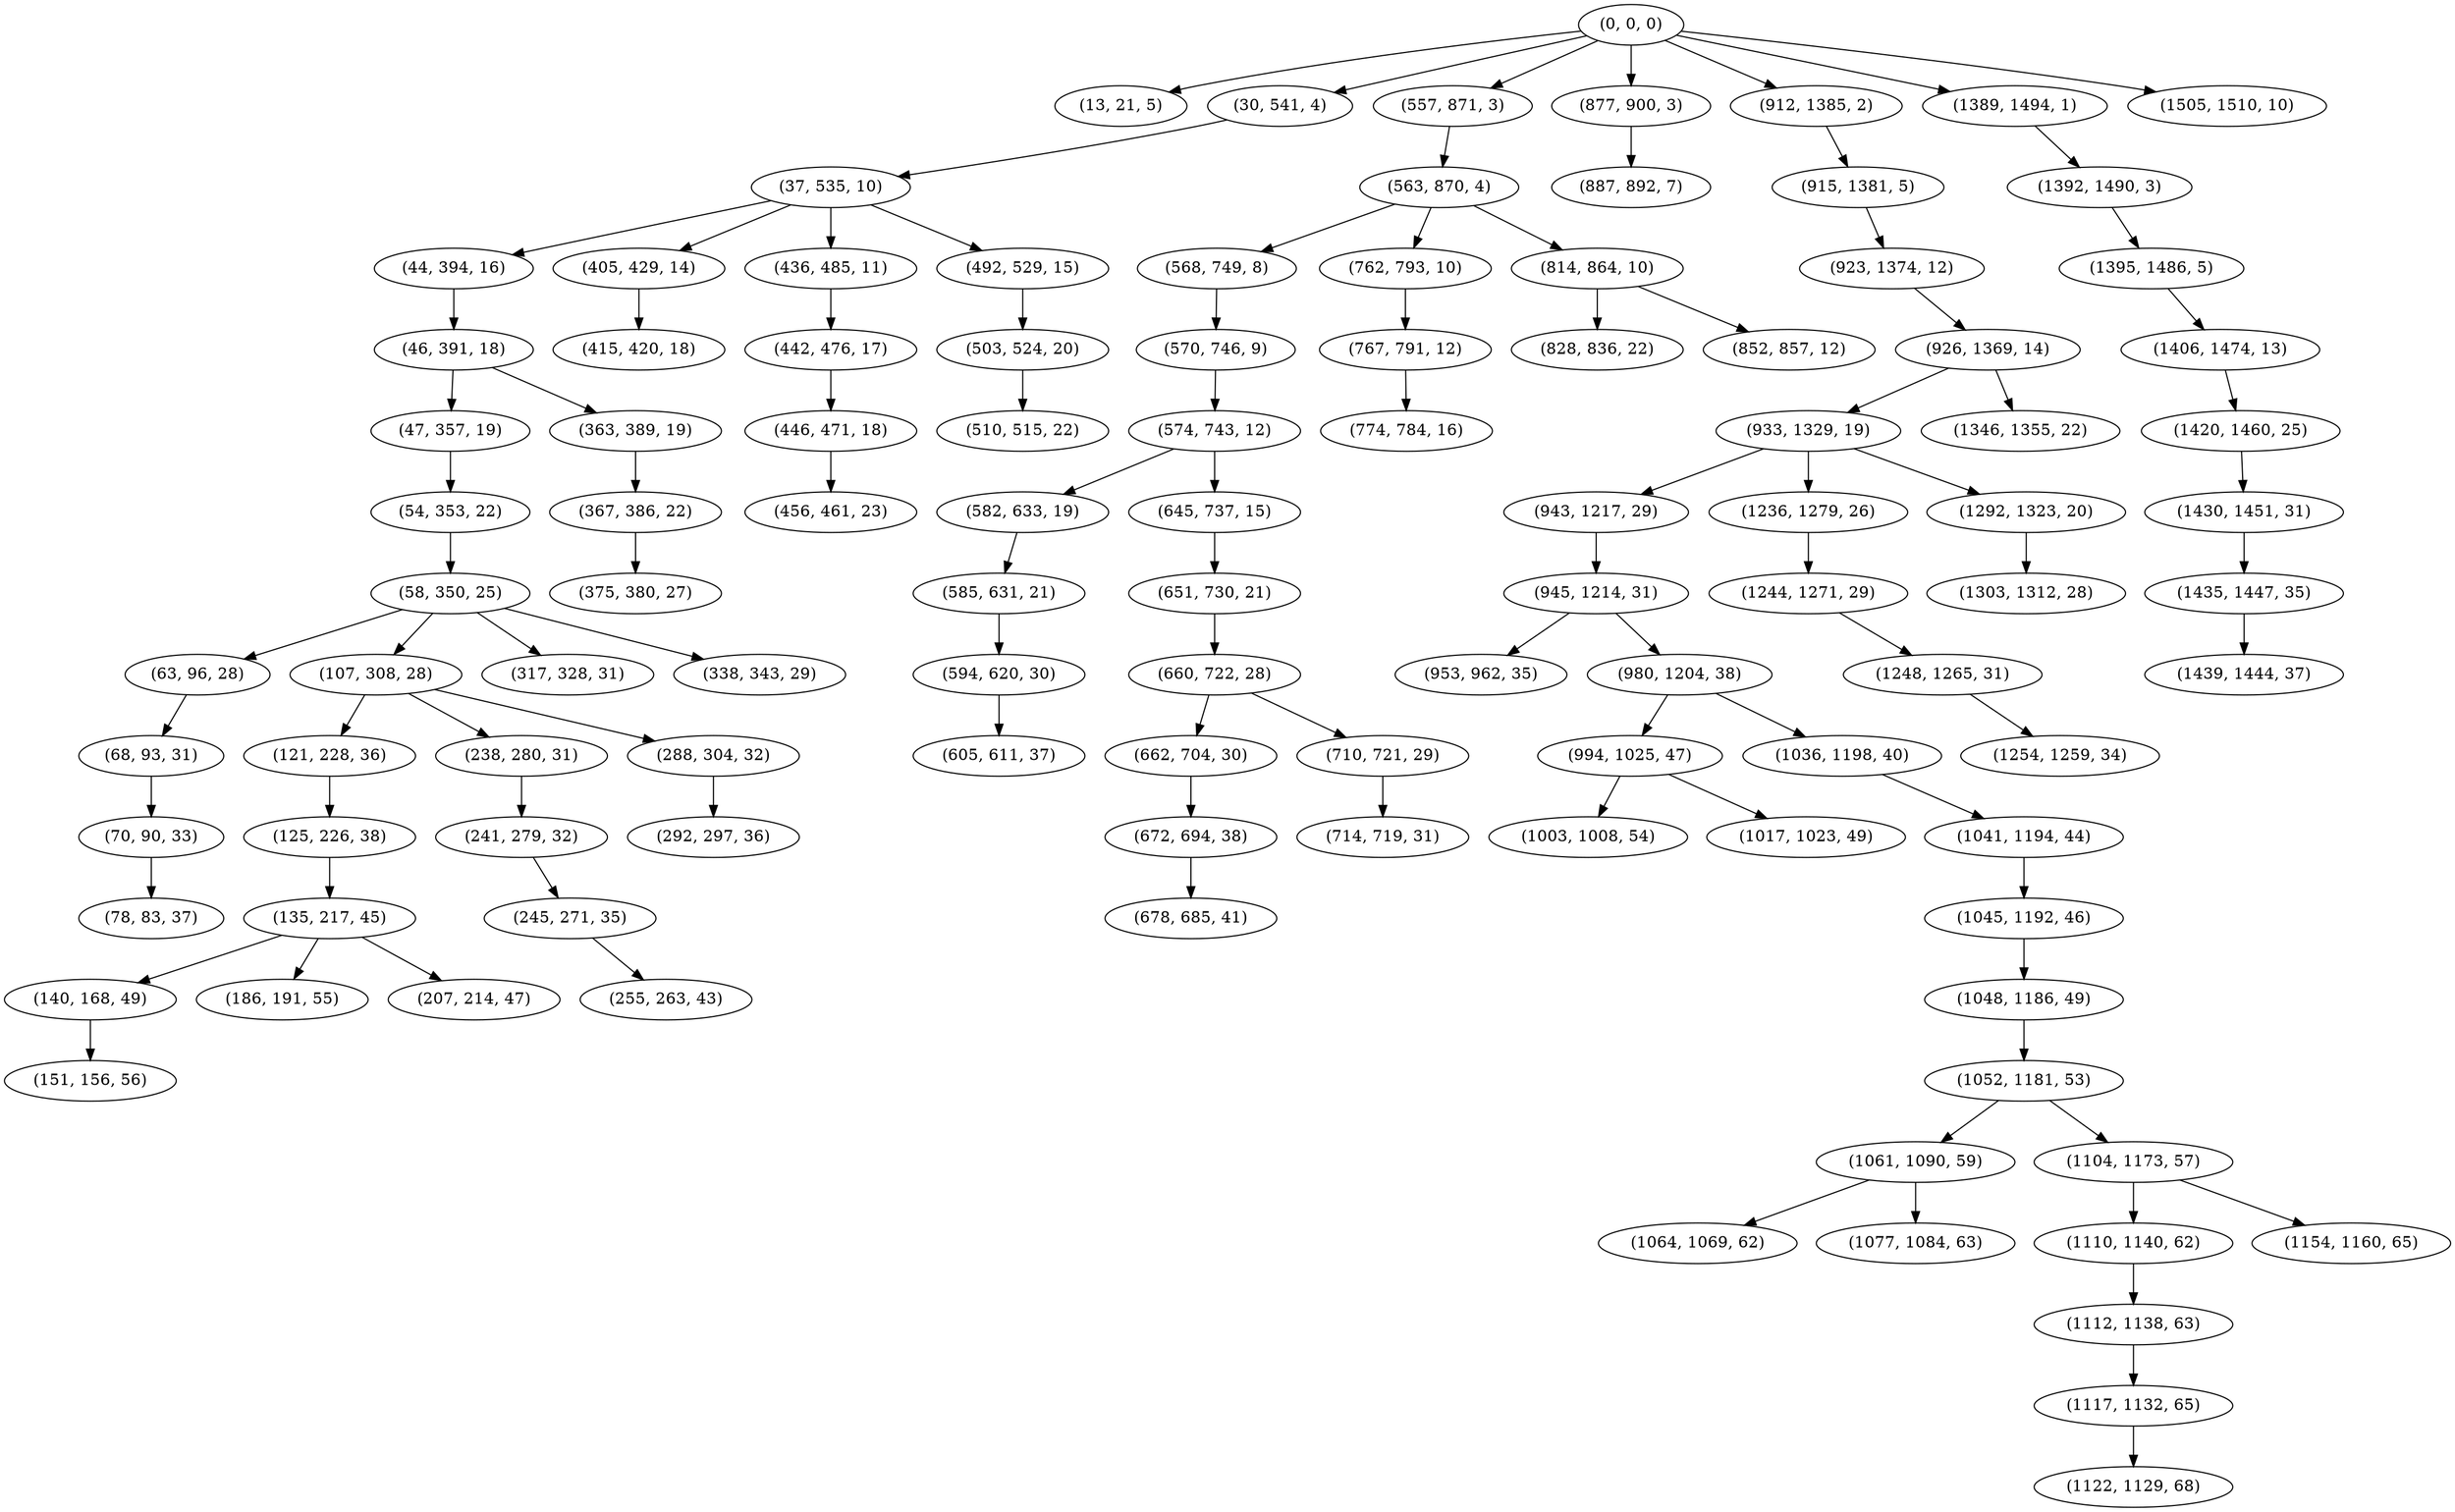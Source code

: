 digraph tree {
    "(0, 0, 0)";
    "(13, 21, 5)";
    "(30, 541, 4)";
    "(37, 535, 10)";
    "(44, 394, 16)";
    "(46, 391, 18)";
    "(47, 357, 19)";
    "(54, 353, 22)";
    "(58, 350, 25)";
    "(63, 96, 28)";
    "(68, 93, 31)";
    "(70, 90, 33)";
    "(78, 83, 37)";
    "(107, 308, 28)";
    "(121, 228, 36)";
    "(125, 226, 38)";
    "(135, 217, 45)";
    "(140, 168, 49)";
    "(151, 156, 56)";
    "(186, 191, 55)";
    "(207, 214, 47)";
    "(238, 280, 31)";
    "(241, 279, 32)";
    "(245, 271, 35)";
    "(255, 263, 43)";
    "(288, 304, 32)";
    "(292, 297, 36)";
    "(317, 328, 31)";
    "(338, 343, 29)";
    "(363, 389, 19)";
    "(367, 386, 22)";
    "(375, 380, 27)";
    "(405, 429, 14)";
    "(415, 420, 18)";
    "(436, 485, 11)";
    "(442, 476, 17)";
    "(446, 471, 18)";
    "(456, 461, 23)";
    "(492, 529, 15)";
    "(503, 524, 20)";
    "(510, 515, 22)";
    "(557, 871, 3)";
    "(563, 870, 4)";
    "(568, 749, 8)";
    "(570, 746, 9)";
    "(574, 743, 12)";
    "(582, 633, 19)";
    "(585, 631, 21)";
    "(594, 620, 30)";
    "(605, 611, 37)";
    "(645, 737, 15)";
    "(651, 730, 21)";
    "(660, 722, 28)";
    "(662, 704, 30)";
    "(672, 694, 38)";
    "(678, 685, 41)";
    "(710, 721, 29)";
    "(714, 719, 31)";
    "(762, 793, 10)";
    "(767, 791, 12)";
    "(774, 784, 16)";
    "(814, 864, 10)";
    "(828, 836, 22)";
    "(852, 857, 12)";
    "(877, 900, 3)";
    "(887, 892, 7)";
    "(912, 1385, 2)";
    "(915, 1381, 5)";
    "(923, 1374, 12)";
    "(926, 1369, 14)";
    "(933, 1329, 19)";
    "(943, 1217, 29)";
    "(945, 1214, 31)";
    "(953, 962, 35)";
    "(980, 1204, 38)";
    "(994, 1025, 47)";
    "(1003, 1008, 54)";
    "(1017, 1023, 49)";
    "(1036, 1198, 40)";
    "(1041, 1194, 44)";
    "(1045, 1192, 46)";
    "(1048, 1186, 49)";
    "(1052, 1181, 53)";
    "(1061, 1090, 59)";
    "(1064, 1069, 62)";
    "(1077, 1084, 63)";
    "(1104, 1173, 57)";
    "(1110, 1140, 62)";
    "(1112, 1138, 63)";
    "(1117, 1132, 65)";
    "(1122, 1129, 68)";
    "(1154, 1160, 65)";
    "(1236, 1279, 26)";
    "(1244, 1271, 29)";
    "(1248, 1265, 31)";
    "(1254, 1259, 34)";
    "(1292, 1323, 20)";
    "(1303, 1312, 28)";
    "(1346, 1355, 22)";
    "(1389, 1494, 1)";
    "(1392, 1490, 3)";
    "(1395, 1486, 5)";
    "(1406, 1474, 13)";
    "(1420, 1460, 25)";
    "(1430, 1451, 31)";
    "(1435, 1447, 35)";
    "(1439, 1444, 37)";
    "(1505, 1510, 10)";
    "(0, 0, 0)" -> "(13, 21, 5)";
    "(0, 0, 0)" -> "(30, 541, 4)";
    "(0, 0, 0)" -> "(557, 871, 3)";
    "(0, 0, 0)" -> "(877, 900, 3)";
    "(0, 0, 0)" -> "(912, 1385, 2)";
    "(0, 0, 0)" -> "(1389, 1494, 1)";
    "(0, 0, 0)" -> "(1505, 1510, 10)";
    "(30, 541, 4)" -> "(37, 535, 10)";
    "(37, 535, 10)" -> "(44, 394, 16)";
    "(37, 535, 10)" -> "(405, 429, 14)";
    "(37, 535, 10)" -> "(436, 485, 11)";
    "(37, 535, 10)" -> "(492, 529, 15)";
    "(44, 394, 16)" -> "(46, 391, 18)";
    "(46, 391, 18)" -> "(47, 357, 19)";
    "(46, 391, 18)" -> "(363, 389, 19)";
    "(47, 357, 19)" -> "(54, 353, 22)";
    "(54, 353, 22)" -> "(58, 350, 25)";
    "(58, 350, 25)" -> "(63, 96, 28)";
    "(58, 350, 25)" -> "(107, 308, 28)";
    "(58, 350, 25)" -> "(317, 328, 31)";
    "(58, 350, 25)" -> "(338, 343, 29)";
    "(63, 96, 28)" -> "(68, 93, 31)";
    "(68, 93, 31)" -> "(70, 90, 33)";
    "(70, 90, 33)" -> "(78, 83, 37)";
    "(107, 308, 28)" -> "(121, 228, 36)";
    "(107, 308, 28)" -> "(238, 280, 31)";
    "(107, 308, 28)" -> "(288, 304, 32)";
    "(121, 228, 36)" -> "(125, 226, 38)";
    "(125, 226, 38)" -> "(135, 217, 45)";
    "(135, 217, 45)" -> "(140, 168, 49)";
    "(135, 217, 45)" -> "(186, 191, 55)";
    "(135, 217, 45)" -> "(207, 214, 47)";
    "(140, 168, 49)" -> "(151, 156, 56)";
    "(238, 280, 31)" -> "(241, 279, 32)";
    "(241, 279, 32)" -> "(245, 271, 35)";
    "(245, 271, 35)" -> "(255, 263, 43)";
    "(288, 304, 32)" -> "(292, 297, 36)";
    "(363, 389, 19)" -> "(367, 386, 22)";
    "(367, 386, 22)" -> "(375, 380, 27)";
    "(405, 429, 14)" -> "(415, 420, 18)";
    "(436, 485, 11)" -> "(442, 476, 17)";
    "(442, 476, 17)" -> "(446, 471, 18)";
    "(446, 471, 18)" -> "(456, 461, 23)";
    "(492, 529, 15)" -> "(503, 524, 20)";
    "(503, 524, 20)" -> "(510, 515, 22)";
    "(557, 871, 3)" -> "(563, 870, 4)";
    "(563, 870, 4)" -> "(568, 749, 8)";
    "(563, 870, 4)" -> "(762, 793, 10)";
    "(563, 870, 4)" -> "(814, 864, 10)";
    "(568, 749, 8)" -> "(570, 746, 9)";
    "(570, 746, 9)" -> "(574, 743, 12)";
    "(574, 743, 12)" -> "(582, 633, 19)";
    "(574, 743, 12)" -> "(645, 737, 15)";
    "(582, 633, 19)" -> "(585, 631, 21)";
    "(585, 631, 21)" -> "(594, 620, 30)";
    "(594, 620, 30)" -> "(605, 611, 37)";
    "(645, 737, 15)" -> "(651, 730, 21)";
    "(651, 730, 21)" -> "(660, 722, 28)";
    "(660, 722, 28)" -> "(662, 704, 30)";
    "(660, 722, 28)" -> "(710, 721, 29)";
    "(662, 704, 30)" -> "(672, 694, 38)";
    "(672, 694, 38)" -> "(678, 685, 41)";
    "(710, 721, 29)" -> "(714, 719, 31)";
    "(762, 793, 10)" -> "(767, 791, 12)";
    "(767, 791, 12)" -> "(774, 784, 16)";
    "(814, 864, 10)" -> "(828, 836, 22)";
    "(814, 864, 10)" -> "(852, 857, 12)";
    "(877, 900, 3)" -> "(887, 892, 7)";
    "(912, 1385, 2)" -> "(915, 1381, 5)";
    "(915, 1381, 5)" -> "(923, 1374, 12)";
    "(923, 1374, 12)" -> "(926, 1369, 14)";
    "(926, 1369, 14)" -> "(933, 1329, 19)";
    "(926, 1369, 14)" -> "(1346, 1355, 22)";
    "(933, 1329, 19)" -> "(943, 1217, 29)";
    "(933, 1329, 19)" -> "(1236, 1279, 26)";
    "(933, 1329, 19)" -> "(1292, 1323, 20)";
    "(943, 1217, 29)" -> "(945, 1214, 31)";
    "(945, 1214, 31)" -> "(953, 962, 35)";
    "(945, 1214, 31)" -> "(980, 1204, 38)";
    "(980, 1204, 38)" -> "(994, 1025, 47)";
    "(980, 1204, 38)" -> "(1036, 1198, 40)";
    "(994, 1025, 47)" -> "(1003, 1008, 54)";
    "(994, 1025, 47)" -> "(1017, 1023, 49)";
    "(1036, 1198, 40)" -> "(1041, 1194, 44)";
    "(1041, 1194, 44)" -> "(1045, 1192, 46)";
    "(1045, 1192, 46)" -> "(1048, 1186, 49)";
    "(1048, 1186, 49)" -> "(1052, 1181, 53)";
    "(1052, 1181, 53)" -> "(1061, 1090, 59)";
    "(1052, 1181, 53)" -> "(1104, 1173, 57)";
    "(1061, 1090, 59)" -> "(1064, 1069, 62)";
    "(1061, 1090, 59)" -> "(1077, 1084, 63)";
    "(1104, 1173, 57)" -> "(1110, 1140, 62)";
    "(1104, 1173, 57)" -> "(1154, 1160, 65)";
    "(1110, 1140, 62)" -> "(1112, 1138, 63)";
    "(1112, 1138, 63)" -> "(1117, 1132, 65)";
    "(1117, 1132, 65)" -> "(1122, 1129, 68)";
    "(1236, 1279, 26)" -> "(1244, 1271, 29)";
    "(1244, 1271, 29)" -> "(1248, 1265, 31)";
    "(1248, 1265, 31)" -> "(1254, 1259, 34)";
    "(1292, 1323, 20)" -> "(1303, 1312, 28)";
    "(1389, 1494, 1)" -> "(1392, 1490, 3)";
    "(1392, 1490, 3)" -> "(1395, 1486, 5)";
    "(1395, 1486, 5)" -> "(1406, 1474, 13)";
    "(1406, 1474, 13)" -> "(1420, 1460, 25)";
    "(1420, 1460, 25)" -> "(1430, 1451, 31)";
    "(1430, 1451, 31)" -> "(1435, 1447, 35)";
    "(1435, 1447, 35)" -> "(1439, 1444, 37)";
}
